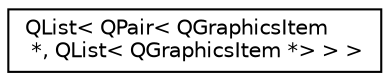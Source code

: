 digraph "类继承关系图"
{
  edge [fontname="Helvetica",fontsize="10",labelfontname="Helvetica",labelfontsize="10"];
  node [fontname="Helvetica",fontsize="10",shape=record];
  rankdir="LR";
  Node0 [label="QList\< QPair\< QGraphicsItem\l *, QList\< QGraphicsItem *\> \> \>",height=0.2,width=0.4,color="black", fillcolor="white", style="filled",URL="$class_q_list.html"];
}
